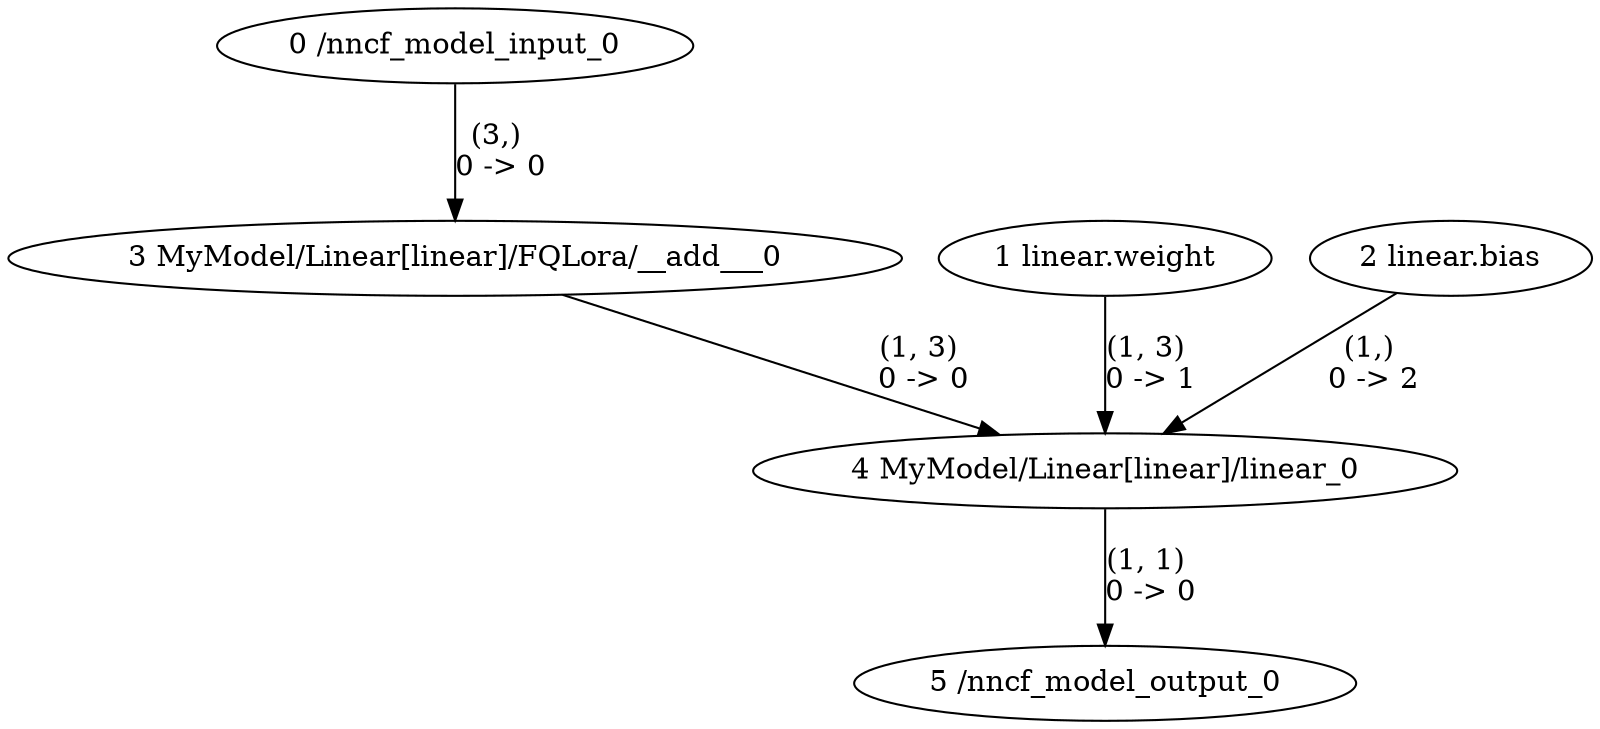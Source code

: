 strict digraph  {
"0 /nncf_model_input_0";
"1 linear.weight";
"2 linear.bias";
"3 MyModel/Linear[linear]/FQLora/__add___0";
"4 MyModel/Linear[linear]/linear_0";
"5 /nncf_model_output_0";
"0 /nncf_model_input_0" -> "3 MyModel/Linear[linear]/FQLora/__add___0"  [label="(3,) \n0 -> 0", style=solid];
"1 linear.weight" -> "4 MyModel/Linear[linear]/linear_0"  [label="(1, 3) \n0 -> 1", style=solid];
"2 linear.bias" -> "4 MyModel/Linear[linear]/linear_0"  [label="(1,) \n0 -> 2", style=solid];
"3 MyModel/Linear[linear]/FQLora/__add___0" -> "4 MyModel/Linear[linear]/linear_0"  [label="(1, 3) \n0 -> 0", style=solid];
"4 MyModel/Linear[linear]/linear_0" -> "5 /nncf_model_output_0"  [label="(1, 1) \n0 -> 0", style=solid];
}
